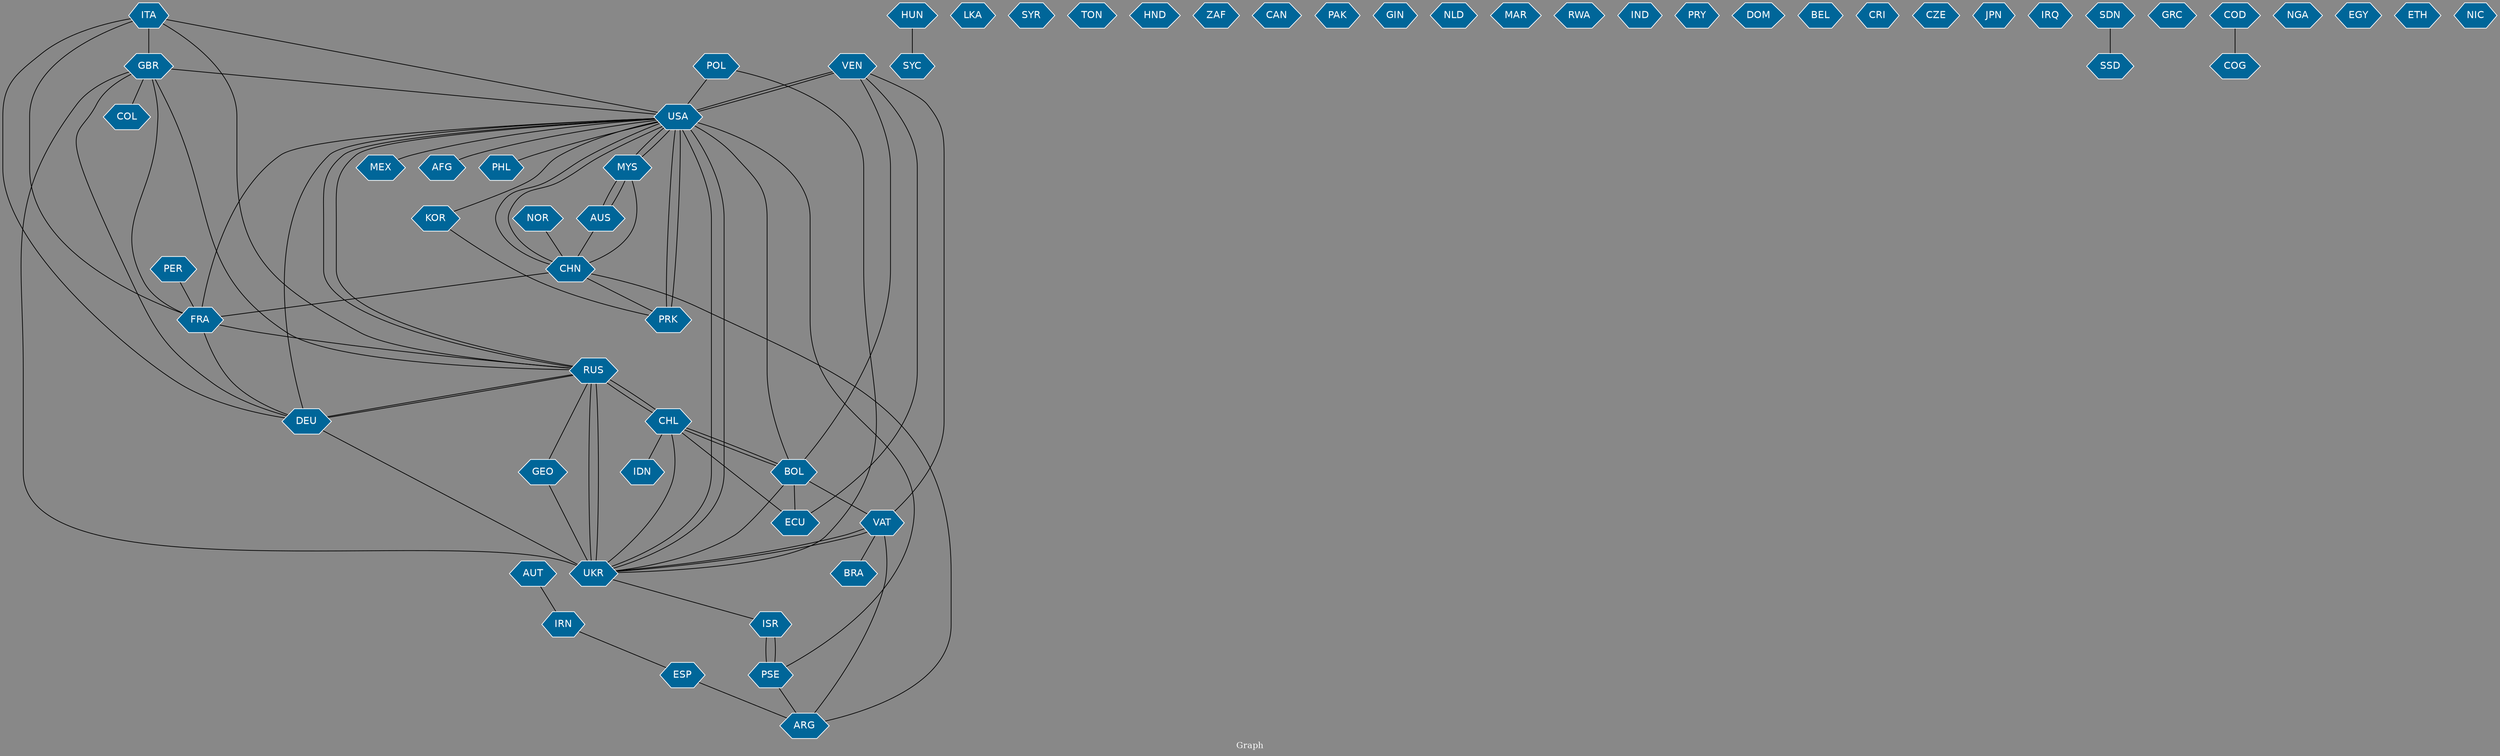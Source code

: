 // Countries together in item graph
graph {
	graph [bgcolor="#888888" fontcolor=white fontsize=12 label="Graph" outputorder=edgesfirst overlap=prism]
	node [color=white fillcolor="#006699" fontcolor=white fontname=Helvetica shape=hexagon style=filled]
	edge [arrowhead=open color=black fontcolor=white fontname=Courier fontsize=12]
		VEN [label=VEN]
		HUN [label=HUN]
		SYC [label=SYC]
		LKA [label=LKA]
		CHN [label=CHN]
		SYR [label=SYR]
		CHL [label=CHL]
		ITA [label=ITA]
		GBR [label=GBR]
		FRA [label=FRA]
		USA [label=USA]
		DEU [label=DEU]
		RUS [label=RUS]
		NOR [label=NOR]
		IRN [label=IRN]
		TON [label=TON]
		ESP [label=ESP]
		COL [label=COL]
		HND [label=HND]
		ZAF [label=ZAF]
		PRK [label=PRK]
		BOL [label=BOL]
		PER [label=PER]
		CAN [label=CAN]
		MYS [label=MYS]
		AUS [label=AUS]
		UKR [label=UKR]
		VAT [label=VAT]
		PAK [label=PAK]
		ISR [label=ISR]
		BRA [label=BRA]
		GIN [label=GIN]
		GEO [label=GEO]
		KOR [label=KOR]
		ARG [label=ARG]
		PSE [label=PSE]
		NLD [label=NLD]
		MAR [label=MAR]
		RWA [label=RWA]
		IND [label=IND]
		POL [label=POL]
		PRY [label=PRY]
		ECU [label=ECU]
		DOM [label=DOM]
		BEL [label=BEL]
		CRI [label=CRI]
		CZE [label=CZE]
		MEX [label=MEX]
		AUT [label=AUT]
		JPN [label=JPN]
		IRQ [label=IRQ]
		SDN [label=SDN]
		SSD [label=SSD]
		GRC [label=GRC]
		AFG [label=AFG]
		COD [label=COD]
		COG [label=COG]
		NGA [label=NGA]
		EGY [label=EGY]
		ETH [label=ETH]
		NIC [label=NIC]
		IDN [label=IDN]
		PHL [label=PHL]
			MYS -- USA [weight=1]
			FRA -- USA [weight=1]
			GBR -- UKR [weight=1]
			ECU -- CHL [weight=1]
			ITA -- FRA [weight=1]
			ITA -- RUS [weight=1]
			USA -- AFG [weight=1]
			UKR -- RUS [weight=12]
			USA -- MYS [weight=1]
			VAT -- ARG [weight=1]
			VAT -- BRA [weight=1]
			CHN -- USA [weight=1]
			GBR -- COL [weight=1]
			CHL -- UKR [weight=1]
			BOL -- VAT [weight=1]
			COD -- COG [weight=1]
			UKR -- ISR [weight=2]
			PER -- FRA [weight=1]
			ESP -- ARG [weight=1]
			VEN -- BOL [weight=1]
			CHN -- FRA [weight=1]
			KOR -- PRK [weight=1]
			RUS -- DEU [weight=1]
			GBR -- FRA [weight=1]
			ISR -- PSE [weight=3]
			ARG -- CHN [weight=1]
			RUS -- CHL [weight=1]
			BOL -- UKR [weight=1]
			DEU -- UKR [weight=1]
			POL -- USA [weight=1]
			IRN -- ESP [weight=1]
			VAT -- UKR [weight=1]
			DEU -- RUS [weight=2]
			CHL -- BOL [weight=2]
			SDN -- SSD [weight=2]
			VAT -- VEN [weight=1]
			BOL -- USA [weight=1]
			GBR -- DEU [weight=1]
			USA -- PHL [weight=1]
			USA -- UKR [weight=7]
			USA -- MEX [weight=1]
			RUS -- USA [weight=9]
			UKR -- USA [weight=10]
			RUS -- UKR [weight=16]
			ITA -- USA [weight=1]
			BOL -- CHL [weight=3]
			USA -- VEN [weight=2]
			FRA -- RUS [weight=1]
			PSE -- ISR [weight=2]
			GEO -- UKR [weight=1]
			BOL -- ECU [weight=1]
			MYS -- AUS [weight=1]
			USA -- PSE [weight=1]
			RUS -- GEO [weight=1]
			USA -- CHN [weight=1]
			POL -- UKR [weight=1]
			ITA -- DEU [weight=1]
			GBR -- RUS [weight=1]
			PSE -- ARG [weight=1]
			NOR -- CHN [weight=1]
			ITA -- GBR [weight=1]
			AUS -- CHN [weight=1]
			CHL -- RUS [weight=1]
			USA -- RUS [weight=6]
			UKR -- VAT [weight=1]
			PRK -- USA [weight=3]
			AUT -- IRN [weight=1]
			FRA -- DEU [weight=1]
			MYS -- CHN [weight=1]
			VEN -- USA [weight=1]
			GBR -- USA [weight=1]
			USA -- DEU [weight=1]
			ECU -- VEN [weight=1]
			USA -- KOR [weight=1]
			HUN -- SYC [weight=1]
			CHN -- PRK [weight=1]
			AUS -- MYS [weight=3]
			CHL -- IDN [weight=1]
			USA -- PRK [weight=4]
}